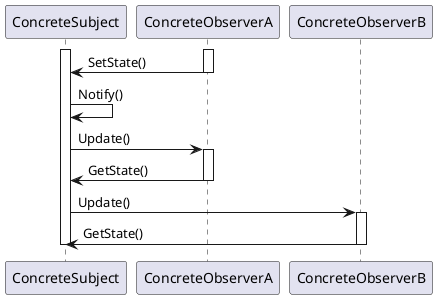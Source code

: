 @startuml Observer
participant ConcreteSubject as Subject
participant ConcreteObserverA as ObserverA
participant ConcreteObserverB as ObserverB
activate Subject
activate ObserverA
ObserverA -> Subject: SetState()
deactivate ObserverA 
Subject -> Subject: Notify()
Subject -> ObserverA: Update()
activate ObserverA
ObserverA -> Subject: GetState()
deactivate ObserverA
Subject -> ObserverB: Update()
activate ObserverB
ObserverB -> Subject: GetState()
deactivate ObserverB
deactivate Subject
@enduml
